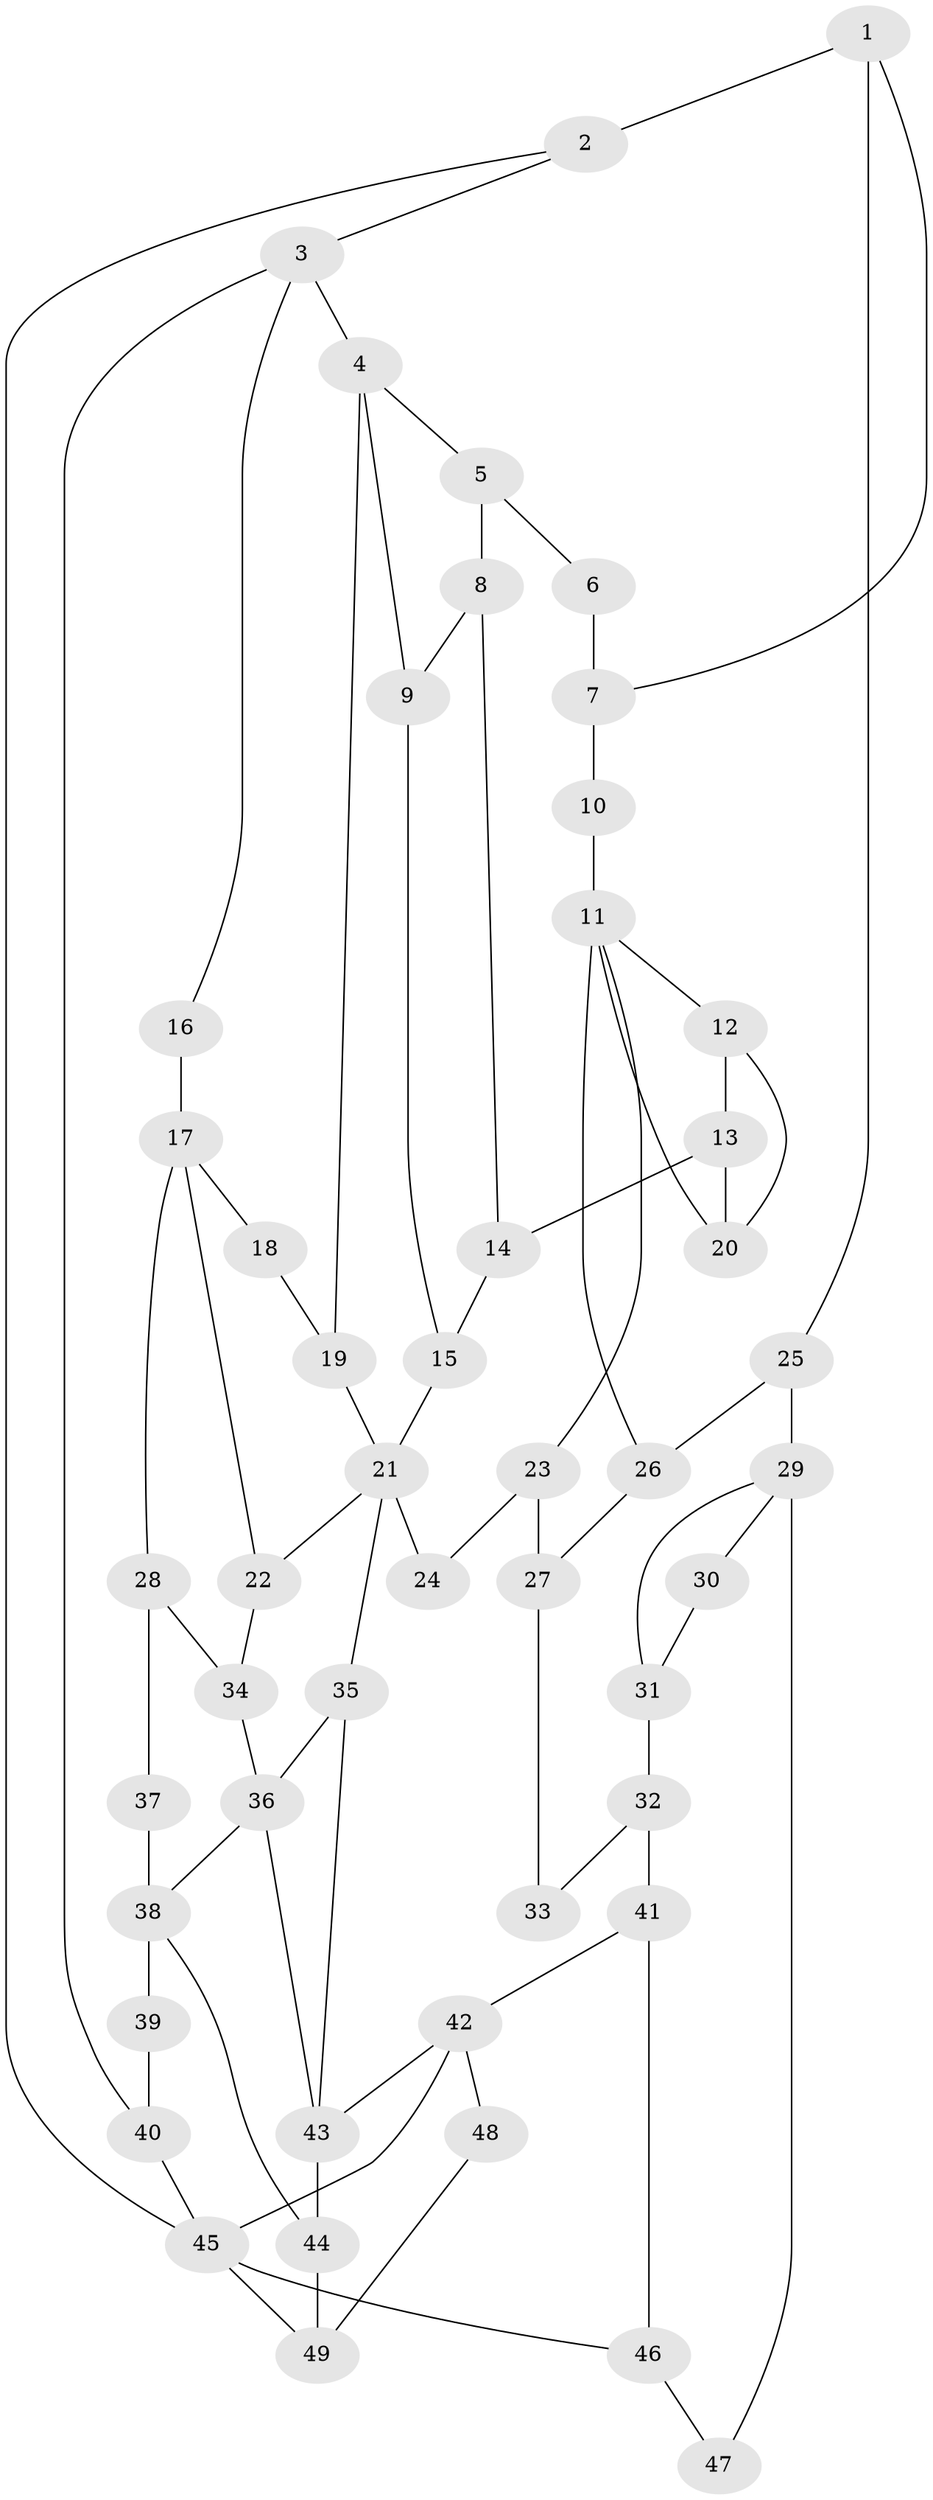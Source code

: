 // original degree distribution, {3: 0.030612244897959183, 6: 0.24489795918367346, 5: 0.47959183673469385, 4: 0.24489795918367346}
// Generated by graph-tools (version 1.1) at 2025/54/03/04/25 22:54:18]
// undirected, 49 vertices, 75 edges
graph export_dot {
  node [color=gray90,style=filled];
  1;
  2;
  3;
  4;
  5;
  6;
  7;
  8;
  9;
  10;
  11;
  12;
  13;
  14;
  15;
  16;
  17;
  18;
  19;
  20;
  21;
  22;
  23;
  24;
  25;
  26;
  27;
  28;
  29;
  30;
  31;
  32;
  33;
  34;
  35;
  36;
  37;
  38;
  39;
  40;
  41;
  42;
  43;
  44;
  45;
  46;
  47;
  48;
  49;
  1 -- 2 [weight=2.0];
  1 -- 7 [weight=1.0];
  1 -- 25 [weight=2.0];
  2 -- 3 [weight=1.0];
  2 -- 45 [weight=1.0];
  3 -- 4 [weight=1.0];
  3 -- 16 [weight=1.0];
  3 -- 40 [weight=1.0];
  4 -- 5 [weight=1.0];
  4 -- 9 [weight=1.0];
  4 -- 19 [weight=1.0];
  5 -- 6 [weight=1.0];
  5 -- 8 [weight=1.0];
  6 -- 7 [weight=1.0];
  7 -- 10 [weight=1.0];
  8 -- 9 [weight=1.0];
  8 -- 14 [weight=1.0];
  9 -- 15 [weight=1.0];
  10 -- 11 [weight=2.0];
  11 -- 12 [weight=1.0];
  11 -- 20 [weight=1.0];
  11 -- 23 [weight=1.0];
  11 -- 26 [weight=1.0];
  12 -- 13 [weight=1.0];
  12 -- 20 [weight=1.0];
  13 -- 14 [weight=4.0];
  13 -- 20 [weight=1.0];
  14 -- 15 [weight=1.0];
  15 -- 21 [weight=1.0];
  16 -- 17 [weight=2.0];
  17 -- 18 [weight=1.0];
  17 -- 22 [weight=1.0];
  17 -- 28 [weight=2.0];
  18 -- 19 [weight=1.0];
  19 -- 21 [weight=1.0];
  21 -- 22 [weight=1.0];
  21 -- 24 [weight=2.0];
  21 -- 35 [weight=1.0];
  22 -- 34 [weight=1.0];
  23 -- 24 [weight=1.0];
  23 -- 27 [weight=1.0];
  25 -- 26 [weight=1.0];
  25 -- 29 [weight=2.0];
  26 -- 27 [weight=1.0];
  27 -- 33 [weight=1.0];
  28 -- 34 [weight=1.0];
  28 -- 37 [weight=2.0];
  29 -- 30 [weight=1.0];
  29 -- 31 [weight=1.0];
  29 -- 47 [weight=2.0];
  30 -- 31 [weight=2.0];
  31 -- 32 [weight=2.0];
  32 -- 33 [weight=2.0];
  32 -- 41 [weight=2.0];
  34 -- 36 [weight=1.0];
  35 -- 36 [weight=1.0];
  35 -- 43 [weight=1.0];
  36 -- 38 [weight=1.0];
  36 -- 43 [weight=1.0];
  37 -- 38 [weight=2.0];
  38 -- 39 [weight=2.0];
  38 -- 44 [weight=1.0];
  39 -- 40 [weight=1.0];
  40 -- 45 [weight=2.0];
  41 -- 42 [weight=1.0];
  41 -- 46 [weight=2.0];
  42 -- 43 [weight=2.0];
  42 -- 45 [weight=1.0];
  42 -- 48 [weight=2.0];
  43 -- 44 [weight=1.0];
  44 -- 49 [weight=1.0];
  45 -- 46 [weight=2.0];
  45 -- 49 [weight=1.0];
  46 -- 47 [weight=2.0];
  48 -- 49 [weight=1.0];
}

